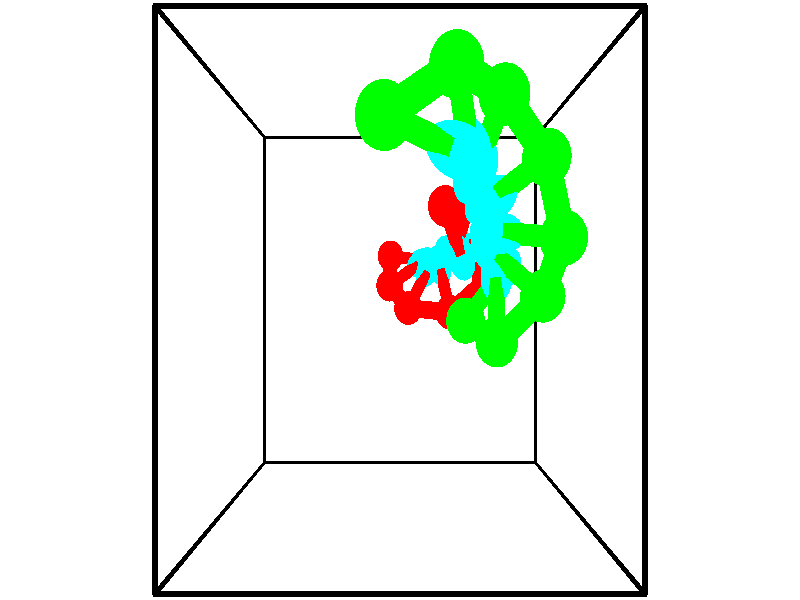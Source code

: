 // switches for output
#declare DRAW_BASES = 1; // possible values are 0, 1; only relevant for DNA ribbons
#declare DRAW_BASES_TYPE = 3; // possible values are 1, 2, 3; only relevant for DNA ribbons
#declare DRAW_FOG = 0; // set to 1 to enable fog

#include "colors.inc"

#include "transforms.inc"
background { rgb <1, 1, 1>}

#default {
   normal{
       ripples 0.25
       frequency 0.20
       turbulence 0.2
       lambda 5
   }
	finish {
		phong 0.1
		phong_size 40.
	}
}

// original window dimensions: 1024x640


// camera settings

camera {
	sky <-0, 1, 0>
	up <-0, 1, 0>
	right 1.6 * <1, 0, 0>
	location <2.5, 2.5, 11.1562>
	look_at <2.5, 2.5, 2.5>
	direction <0, 0, -8.6562>
	angle 67.0682
}


# declare cpy_camera_pos = <2.5, 2.5, 11.1562>;
# if (DRAW_FOG = 1)
fog {
	fog_type 2
	up vnormalize(cpy_camera_pos)
	color rgbt<1,1,1,0.3>
	distance 1e-5
	fog_alt 3e-3
	fog_offset 4
}
# end


// LIGHTS

# declare lum = 6;
global_settings {
	ambient_light rgb lum * <0.05, 0.05, 0.05>
	max_trace_level 15
}# declare cpy_direct_light_amount = 0.25;
light_source
{	1000 * <-1, -1, 1>,
	rgb lum * cpy_direct_light_amount
	parallel
}

light_source
{	1000 * <1, 1, -1>,
	rgb lum * cpy_direct_light_amount
	parallel
}

// strand 0

// nucleotide -1

// particle -1
sphere {
	<3.156019, 3.637382, 2.387689> 0.250000
	pigment { color rgbt <1,0,0,0> }
	no_shadow
}
cylinder {
	<3.301852, 3.284267, 2.269188>,  <3.389352, 3.072399, 2.198087>, 0.100000
	pigment { color rgbt <1,0,0,0> }
	no_shadow
}
cylinder {
	<3.301852, 3.284267, 2.269188>,  <3.156019, 3.637382, 2.387689>, 0.100000
	pigment { color rgbt <1,0,0,0> }
	no_shadow
}

// particle -1
sphere {
	<3.301852, 3.284267, 2.269188> 0.100000
	pigment { color rgbt <1,0,0,0> }
	no_shadow
}
sphere {
	0, 1
	scale<0.080000,0.200000,0.300000>
	matrix <-0.090593, 0.283015, -0.954827,
		0.926753, 0.374953, 0.023208,
		0.364584, -0.882787, -0.296253,
		3.411227, 3.019431, 2.180312>
	pigment { color rgbt <0,1,1,0> }
	no_shadow
}
cylinder {
	<3.594178, 3.843843, 1.879049>,  <3.156019, 3.637382, 2.387689>, 0.130000
	pigment { color rgbt <1,0,0,0> }
	no_shadow
}

// nucleotide -1

// particle -1
sphere {
	<3.594178, 3.843843, 1.879049> 0.250000
	pigment { color rgbt <1,0,0,0> }
	no_shadow
}
cylinder {
	<3.465446, 3.468418, 1.829205>,  <3.388206, 3.243163, 1.799298>, 0.100000
	pigment { color rgbt <1,0,0,0> }
	no_shadow
}
cylinder {
	<3.465446, 3.468418, 1.829205>,  <3.594178, 3.843843, 1.879049>, 0.100000
	pigment { color rgbt <1,0,0,0> }
	no_shadow
}

// particle -1
sphere {
	<3.465446, 3.468418, 1.829205> 0.100000
	pigment { color rgbt <1,0,0,0> }
	no_shadow
}
sphere {
	0, 1
	scale<0.080000,0.200000,0.300000>
	matrix <-0.161693, 0.184163, -0.969505,
		0.932889, -0.291867, -0.211028,
		-0.321830, -0.938562, -0.124610,
		3.368896, 3.186850, 1.791821>
	pigment { color rgbt <0,1,1,0> }
	no_shadow
}
cylinder {
	<4.156265, 3.391531, 1.384810>,  <3.594178, 3.843843, 1.879049>, 0.130000
	pigment { color rgbt <1,0,0,0> }
	no_shadow
}

// nucleotide -1

// particle -1
sphere {
	<4.156265, 3.391531, 1.384810> 0.250000
	pigment { color rgbt <1,0,0,0> }
	no_shadow
}
cylinder {
	<3.772462, 3.279610, 1.397816>,  <3.542180, 3.212457, 1.405619>, 0.100000
	pigment { color rgbt <1,0,0,0> }
	no_shadow
}
cylinder {
	<3.772462, 3.279610, 1.397816>,  <4.156265, 3.391531, 1.384810>, 0.100000
	pigment { color rgbt <1,0,0,0> }
	no_shadow
}

// particle -1
sphere {
	<3.772462, 3.279610, 1.397816> 0.100000
	pigment { color rgbt <1,0,0,0> }
	no_shadow
}
sphere {
	0, 1
	scale<0.080000,0.200000,0.300000>
	matrix <-0.042264, 0.028884, -0.998689,
		0.278497, -0.959623, -0.039540,
		-0.959507, -0.279803, 0.032514,
		3.484610, 3.195669, 1.407570>
	pigment { color rgbt <0,1,1,0> }
	no_shadow
}
cylinder {
	<3.964025, 2.790500, 1.009779>,  <4.156265, 3.391531, 1.384810>, 0.130000
	pigment { color rgbt <1,0,0,0> }
	no_shadow
}

// nucleotide -1

// particle -1
sphere {
	<3.964025, 2.790500, 1.009779> 0.250000
	pigment { color rgbt <1,0,0,0> }
	no_shadow
}
cylinder {
	<3.628072, 3.007057, 1.025223>,  <3.426500, 3.136992, 1.034489>, 0.100000
	pigment { color rgbt <1,0,0,0> }
	no_shadow
}
cylinder {
	<3.628072, 3.007057, 1.025223>,  <3.964025, 2.790500, 1.009779>, 0.100000
	pigment { color rgbt <1,0,0,0> }
	no_shadow
}

// particle -1
sphere {
	<3.628072, 3.007057, 1.025223> 0.100000
	pigment { color rgbt <1,0,0,0> }
	no_shadow
}
sphere {
	0, 1
	scale<0.080000,0.200000,0.300000>
	matrix <-0.104763, -0.091904, -0.990242,
		-0.532563, -0.835731, 0.133907,
		-0.839882, 0.541394, 0.038609,
		3.376107, 3.169475, 1.036805>
	pigment { color rgbt <0,1,1,0> }
	no_shadow
}
cylinder {
	<3.365140, 2.323800, 0.754396>,  <3.964025, 2.790500, 1.009779>, 0.130000
	pigment { color rgbt <1,0,0,0> }
	no_shadow
}

// nucleotide -1

// particle -1
sphere {
	<3.365140, 2.323800, 0.754396> 0.250000
	pigment { color rgbt <1,0,0,0> }
	no_shadow
}
cylinder {
	<3.259870, 2.708733, 0.727104>,  <3.196707, 2.939692, 0.710729>, 0.100000
	pigment { color rgbt <1,0,0,0> }
	no_shadow
}
cylinder {
	<3.259870, 2.708733, 0.727104>,  <3.365140, 2.323800, 0.754396>, 0.100000
	pigment { color rgbt <1,0,0,0> }
	no_shadow
}

// particle -1
sphere {
	<3.259870, 2.708733, 0.727104> 0.100000
	pigment { color rgbt <1,0,0,0> }
	no_shadow
}
sphere {
	0, 1
	scale<0.080000,0.200000,0.300000>
	matrix <-0.024243, -0.077298, -0.996713,
		-0.964443, -0.260658, 0.043673,
		-0.263177, 0.962332, -0.068230,
		3.180917, 2.997432, 0.706635>
	pigment { color rgbt <0,1,1,0> }
	no_shadow
}
cylinder {
	<2.646142, 2.379571, 0.348810>,  <3.365140, 2.323800, 0.754396>, 0.130000
	pigment { color rgbt <1,0,0,0> }
	no_shadow
}

// nucleotide -1

// particle -1
sphere {
	<2.646142, 2.379571, 0.348810> 0.250000
	pigment { color rgbt <1,0,0,0> }
	no_shadow
}
cylinder {
	<2.858121, 2.718063, 0.326721>,  <2.985308, 2.921159, 0.313468>, 0.100000
	pigment { color rgbt <1,0,0,0> }
	no_shadow
}
cylinder {
	<2.858121, 2.718063, 0.326721>,  <2.646142, 2.379571, 0.348810>, 0.100000
	pigment { color rgbt <1,0,0,0> }
	no_shadow
}

// particle -1
sphere {
	<2.858121, 2.718063, 0.326721> 0.100000
	pigment { color rgbt <1,0,0,0> }
	no_shadow
}
sphere {
	0, 1
	scale<0.080000,0.200000,0.300000>
	matrix <-0.169574, 0.041941, -0.984625,
		-0.830904, 0.531163, 0.165725,
		0.529947, 0.846231, -0.055222,
		3.017105, 2.971933, 0.310155>
	pigment { color rgbt <0,1,1,0> }
	no_shadow
}
cylinder {
	<2.305240, 2.726420, -0.162703>,  <2.646142, 2.379571, 0.348810>, 0.130000
	pigment { color rgbt <1,0,0,0> }
	no_shadow
}

// nucleotide -1

// particle -1
sphere {
	<2.305240, 2.726420, -0.162703> 0.250000
	pigment { color rgbt <1,0,0,0> }
	no_shadow
}
cylinder {
	<2.647005, 2.932781, -0.137962>,  <2.852064, 3.056598, -0.123118>, 0.100000
	pigment { color rgbt <1,0,0,0> }
	no_shadow
}
cylinder {
	<2.647005, 2.932781, -0.137962>,  <2.305240, 2.726420, -0.162703>, 0.100000
	pigment { color rgbt <1,0,0,0> }
	no_shadow
}

// particle -1
sphere {
	<2.647005, 2.932781, -0.137962> 0.100000
	pigment { color rgbt <1,0,0,0> }
	no_shadow
}
sphere {
	0, 1
	scale<0.080000,0.200000,0.300000>
	matrix <0.027725, 0.073600, -0.996902,
		-0.518857, 0.853480, 0.048581,
		0.854411, 0.515902, 0.061851,
		2.903329, 3.087552, -0.119407>
	pigment { color rgbt <0,1,1,0> }
	no_shadow
}
cylinder {
	<2.312740, 3.223955, -0.722973>,  <2.305240, 2.726420, -0.162703>, 0.130000
	pigment { color rgbt <1,0,0,0> }
	no_shadow
}

// nucleotide -1

// particle -1
sphere {
	<2.312740, 3.223955, -0.722973> 0.250000
	pigment { color rgbt <1,0,0,0> }
	no_shadow
}
cylinder {
	<2.698818, 3.172462, -0.631912>,  <2.930465, 3.141567, -0.577276>, 0.100000
	pigment { color rgbt <1,0,0,0> }
	no_shadow
}
cylinder {
	<2.698818, 3.172462, -0.631912>,  <2.312740, 3.223955, -0.722973>, 0.100000
	pigment { color rgbt <1,0,0,0> }
	no_shadow
}

// particle -1
sphere {
	<2.698818, 3.172462, -0.631912> 0.100000
	pigment { color rgbt <1,0,0,0> }
	no_shadow
}
sphere {
	0, 1
	scale<0.080000,0.200000,0.300000>
	matrix <0.218412, -0.082025, -0.972403,
		0.143852, 0.988281, -0.051054,
		0.965196, -0.128731, 0.227652,
		2.988377, 3.133843, -0.563617>
	pigment { color rgbt <0,1,1,0> }
	no_shadow
}
// strand 1

// nucleotide -1

// particle -1
sphere {
	<3.352432, 2.276161, 3.297076> 0.250000
	pigment { color rgbt <0,1,0,0> }
	no_shadow
}
cylinder {
	<3.605700, 2.571503, 3.389969>,  <3.757660, 2.748707, 3.445705>, 0.100000
	pigment { color rgbt <0,1,0,0> }
	no_shadow
}
cylinder {
	<3.605700, 2.571503, 3.389969>,  <3.352432, 2.276161, 3.297076>, 0.100000
	pigment { color rgbt <0,1,0,0> }
	no_shadow
}

// particle -1
sphere {
	<3.605700, 2.571503, 3.389969> 0.100000
	pigment { color rgbt <0,1,0,0> }
	no_shadow
}
sphere {
	0, 1
	scale<0.080000,0.200000,0.300000>
	matrix <-0.447505, 0.104401, 0.888166,
		0.631535, -0.666284, 0.396520,
		0.633169, 0.738353, 0.232233,
		3.795650, 2.793009, 3.459639>
	pigment { color rgbt <0,1,1,0> }
	no_shadow
}
cylinder {
	<3.652241, 2.081872, 3.966536>,  <3.352432, 2.276161, 3.297076>, 0.130000
	pigment { color rgbt <0,1,0,0> }
	no_shadow
}

// nucleotide -1

// particle -1
sphere {
	<3.652241, 2.081872, 3.966536> 0.250000
	pigment { color rgbt <0,1,0,0> }
	no_shadow
}
cylinder {
	<3.666920, 2.471516, 3.877304>,  <3.675727, 2.705302, 3.823765>, 0.100000
	pigment { color rgbt <0,1,0,0> }
	no_shadow
}
cylinder {
	<3.666920, 2.471516, 3.877304>,  <3.652241, 2.081872, 3.966536>, 0.100000
	pigment { color rgbt <0,1,0,0> }
	no_shadow
}

// particle -1
sphere {
	<3.666920, 2.471516, 3.877304> 0.100000
	pigment { color rgbt <0,1,0,0> }
	no_shadow
}
sphere {
	0, 1
	scale<0.080000,0.200000,0.300000>
	matrix <-0.353419, 0.221454, 0.908874,
		0.934745, 0.045488, 0.352396,
		0.036696, 0.974109, -0.223080,
		3.677929, 2.763748, 3.810380>
	pigment { color rgbt <0,1,1,0> }
	no_shadow
}
cylinder {
	<4.118204, 2.536459, 4.310271>,  <3.652241, 2.081872, 3.966536>, 0.130000
	pigment { color rgbt <0,1,0,0> }
	no_shadow
}

// nucleotide -1

// particle -1
sphere {
	<4.118204, 2.536459, 4.310271> 0.250000
	pigment { color rgbt <0,1,0,0> }
	no_shadow
}
cylinder {
	<3.816660, 2.775227, 4.200447>,  <3.635733, 2.918487, 4.134552>, 0.100000
	pigment { color rgbt <0,1,0,0> }
	no_shadow
}
cylinder {
	<3.816660, 2.775227, 4.200447>,  <4.118204, 2.536459, 4.310271>, 0.100000
	pigment { color rgbt <0,1,0,0> }
	no_shadow
}

// particle -1
sphere {
	<3.816660, 2.775227, 4.200447> 0.100000
	pigment { color rgbt <0,1,0,0> }
	no_shadow
}
sphere {
	0, 1
	scale<0.080000,0.200000,0.300000>
	matrix <-0.153404, 0.246422, 0.956945,
		0.638875, 0.763521, -0.094198,
		-0.753860, 0.596918, -0.274560,
		3.590502, 2.954302, 4.118079>
	pigment { color rgbt <0,1,1,0> }
	no_shadow
}
cylinder {
	<4.244332, 3.052843, 4.715988>,  <4.118204, 2.536459, 4.310271>, 0.130000
	pigment { color rgbt <0,1,0,0> }
	no_shadow
}

// nucleotide -1

// particle -1
sphere {
	<4.244332, 3.052843, 4.715988> 0.250000
	pigment { color rgbt <0,1,0,0> }
	no_shadow
}
cylinder {
	<3.851870, 3.085785, 4.646072>,  <3.616392, 3.105550, 4.604123>, 0.100000
	pigment { color rgbt <0,1,0,0> }
	no_shadow
}
cylinder {
	<3.851870, 3.085785, 4.646072>,  <4.244332, 3.052843, 4.715988>, 0.100000
	pigment { color rgbt <0,1,0,0> }
	no_shadow
}

// particle -1
sphere {
	<3.851870, 3.085785, 4.646072> 0.100000
	pigment { color rgbt <0,1,0,0> }
	no_shadow
}
sphere {
	0, 1
	scale<0.080000,0.200000,0.300000>
	matrix <-0.154206, 0.211302, 0.965180,
		0.116420, 0.973945, -0.194621,
		-0.981156, 0.082354, -0.174788,
		3.557523, 3.110491, 4.593636>
	pigment { color rgbt <0,1,1,0> }
	no_shadow
}
cylinder {
	<4.027775, 3.740358, 4.869023>,  <4.244332, 3.052843, 4.715988>, 0.130000
	pigment { color rgbt <0,1,0,0> }
	no_shadow
}

// nucleotide -1

// particle -1
sphere {
	<4.027775, 3.740358, 4.869023> 0.250000
	pigment { color rgbt <0,1,0,0> }
	no_shadow
}
cylinder {
	<3.693398, 3.522522, 4.896210>,  <3.492771, 3.391820, 4.912522>, 0.100000
	pigment { color rgbt <0,1,0,0> }
	no_shadow
}
cylinder {
	<3.693398, 3.522522, 4.896210>,  <4.027775, 3.740358, 4.869023>, 0.100000
	pigment { color rgbt <0,1,0,0> }
	no_shadow
}

// particle -1
sphere {
	<3.693398, 3.522522, 4.896210> 0.100000
	pigment { color rgbt <0,1,0,0> }
	no_shadow
}
sphere {
	0, 1
	scale<0.080000,0.200000,0.300000>
	matrix <-0.116558, 0.297189, 0.947678,
		-0.536296, 0.784283, -0.311909,
		-0.835943, -0.544591, 0.067967,
		3.442615, 3.359145, 4.916600>
	pigment { color rgbt <0,1,1,0> }
	no_shadow
}
cylinder {
	<3.527276, 4.184155, 5.221641>,  <4.027775, 3.740358, 4.869023>, 0.130000
	pigment { color rgbt <0,1,0,0> }
	no_shadow
}

// nucleotide -1

// particle -1
sphere {
	<3.527276, 4.184155, 5.221641> 0.250000
	pigment { color rgbt <0,1,0,0> }
	no_shadow
}
cylinder {
	<3.360035, 3.822796, 5.259720>,  <3.259691, 3.605980, 5.282567>, 0.100000
	pigment { color rgbt <0,1,0,0> }
	no_shadow
}
cylinder {
	<3.360035, 3.822796, 5.259720>,  <3.527276, 4.184155, 5.221641>, 0.100000
	pigment { color rgbt <0,1,0,0> }
	no_shadow
}

// particle -1
sphere {
	<3.360035, 3.822796, 5.259720> 0.100000
	pigment { color rgbt <0,1,0,0> }
	no_shadow
}
sphere {
	0, 1
	scale<0.080000,0.200000,0.300000>
	matrix <-0.230694, 0.206956, 0.950762,
		-0.878619, 0.375554, -0.294937,
		-0.418102, -0.903398, 0.095197,
		3.234604, 3.551776, 5.288279>
	pigment { color rgbt <0,1,1,0> }
	no_shadow
}
cylinder {
	<3.013438, 4.282807, 5.677459>,  <3.527276, 4.184155, 5.221641>, 0.130000
	pigment { color rgbt <0,1,0,0> }
	no_shadow
}

// nucleotide -1

// particle -1
sphere {
	<3.013438, 4.282807, 5.677459> 0.250000
	pigment { color rgbt <0,1,0,0> }
	no_shadow
}
cylinder {
	<3.083393, 3.888973, 5.678398>,  <3.125366, 3.652673, 5.678961>, 0.100000
	pigment { color rgbt <0,1,0,0> }
	no_shadow
}
cylinder {
	<3.083393, 3.888973, 5.678398>,  <3.013438, 4.282807, 5.677459>, 0.100000
	pigment { color rgbt <0,1,0,0> }
	no_shadow
}

// particle -1
sphere {
	<3.083393, 3.888973, 5.678398> 0.100000
	pigment { color rgbt <0,1,0,0> }
	no_shadow
}
sphere {
	0, 1
	scale<0.080000,0.200000,0.300000>
	matrix <-0.142075, -0.022878, 0.989591,
		-0.974284, -0.173401, -0.143886,
		0.174888, -0.984586, 0.002347,
		3.135859, 3.593598, 5.679102>
	pigment { color rgbt <0,1,1,0> }
	no_shadow
}
cylinder {
	<2.362289, 3.824505, 5.960337>,  <3.013438, 4.282807, 5.677459>, 0.130000
	pigment { color rgbt <0,1,0,0> }
	no_shadow
}

// nucleotide -1

// particle -1
sphere {
	<2.362289, 3.824505, 5.960337> 0.250000
	pigment { color rgbt <0,1,0,0> }
	no_shadow
}
cylinder {
	<2.727247, 3.668144, 6.008888>,  <2.946222, 3.574328, 6.038019>, 0.100000
	pigment { color rgbt <0,1,0,0> }
	no_shadow
}
cylinder {
	<2.727247, 3.668144, 6.008888>,  <2.362289, 3.824505, 5.960337>, 0.100000
	pigment { color rgbt <0,1,0,0> }
	no_shadow
}

// particle -1
sphere {
	<2.727247, 3.668144, 6.008888> 0.100000
	pigment { color rgbt <0,1,0,0> }
	no_shadow
}
sphere {
	0, 1
	scale<0.080000,0.200000,0.300000>
	matrix <-0.190754, -0.143715, 0.971061,
		-0.362147, -0.909143, -0.205691,
		0.912394, -0.390903, 0.121377,
		3.000966, 3.550874, 6.045301>
	pigment { color rgbt <0,1,1,0> }
	no_shadow
}
// box output
cylinder {
	<0.000000, 0.000000, 0.000000>,  <5.000000, 0.000000, 0.000000>, 0.025000
	pigment { color rgbt <0,0,0,0> }
	no_shadow
}
cylinder {
	<0.000000, 0.000000, 0.000000>,  <0.000000, 5.000000, 0.000000>, 0.025000
	pigment { color rgbt <0,0,0,0> }
	no_shadow
}
cylinder {
	<0.000000, 0.000000, 0.000000>,  <0.000000, 0.000000, 5.000000>, 0.025000
	pigment { color rgbt <0,0,0,0> }
	no_shadow
}
cylinder {
	<5.000000, 5.000000, 5.000000>,  <0.000000, 5.000000, 5.000000>, 0.025000
	pigment { color rgbt <0,0,0,0> }
	no_shadow
}
cylinder {
	<5.000000, 5.000000, 5.000000>,  <5.000000, 0.000000, 5.000000>, 0.025000
	pigment { color rgbt <0,0,0,0> }
	no_shadow
}
cylinder {
	<5.000000, 5.000000, 5.000000>,  <5.000000, 5.000000, 0.000000>, 0.025000
	pigment { color rgbt <0,0,0,0> }
	no_shadow
}
cylinder {
	<0.000000, 0.000000, 5.000000>,  <0.000000, 5.000000, 5.000000>, 0.025000
	pigment { color rgbt <0,0,0,0> }
	no_shadow
}
cylinder {
	<0.000000, 0.000000, 5.000000>,  <5.000000, 0.000000, 5.000000>, 0.025000
	pigment { color rgbt <0,0,0,0> }
	no_shadow
}
cylinder {
	<5.000000, 5.000000, 0.000000>,  <0.000000, 5.000000, 0.000000>, 0.025000
	pigment { color rgbt <0,0,0,0> }
	no_shadow
}
cylinder {
	<5.000000, 5.000000, 0.000000>,  <5.000000, 0.000000, 0.000000>, 0.025000
	pigment { color rgbt <0,0,0,0> }
	no_shadow
}
cylinder {
	<5.000000, 0.000000, 5.000000>,  <5.000000, 0.000000, 0.000000>, 0.025000
	pigment { color rgbt <0,0,0,0> }
	no_shadow
}
cylinder {
	<0.000000, 5.000000, 0.000000>,  <0.000000, 5.000000, 5.000000>, 0.025000
	pigment { color rgbt <0,0,0,0> }
	no_shadow
}
// end of box output
